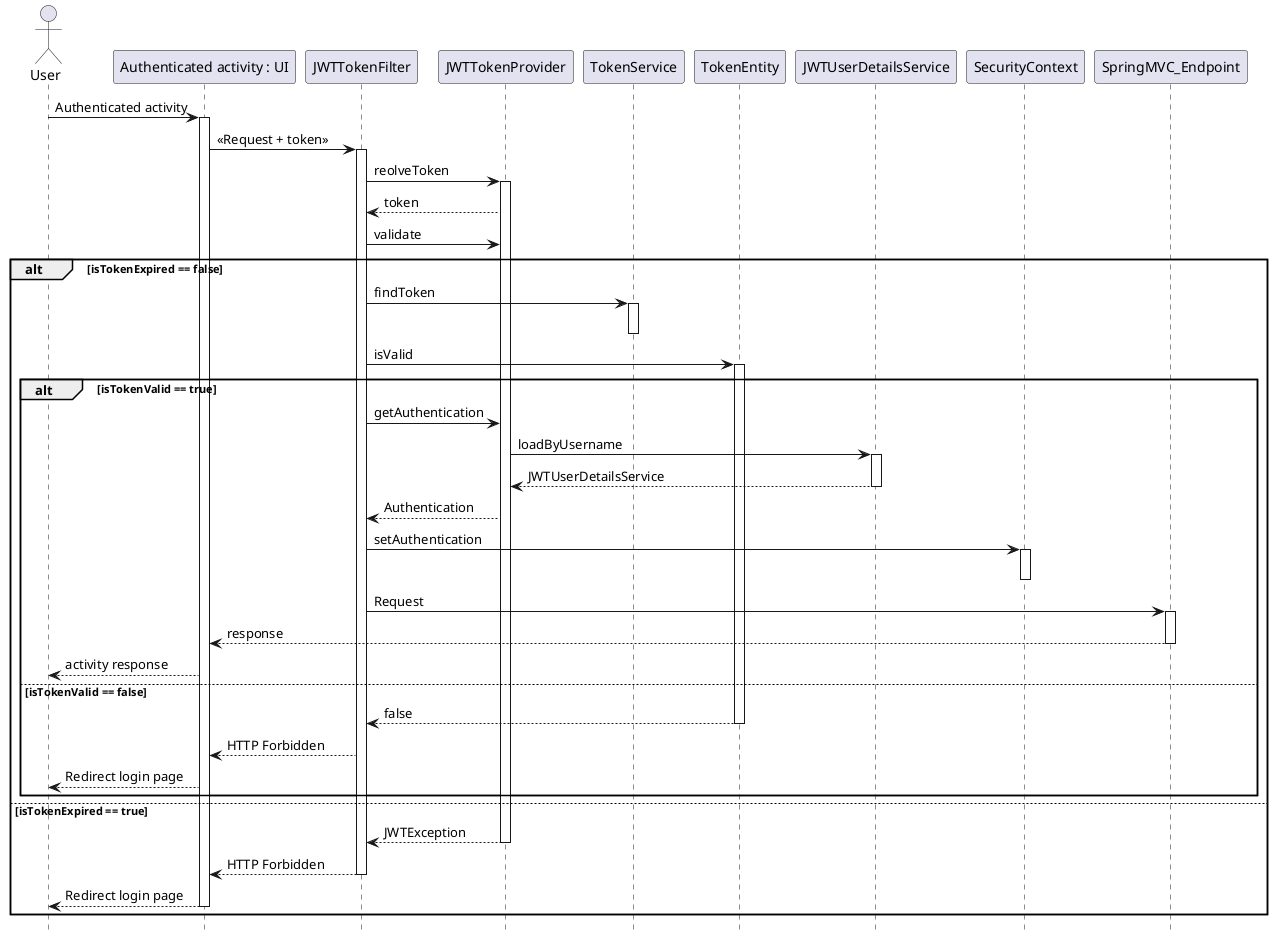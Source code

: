 @startuml Create Bot

hide footbox

actor User
User -> "Authenticated activity : UI" as UI: Authenticated activity
activate UI

UI -> JWTTokenFilter: <<Request + token>>
activate JWTTokenFilter

JWTTokenFilter -> JWTTokenProvider: reolveToken
activate JWTTokenProvider

JWTTokenProvider -->JWTTokenFilter:token

JWTTokenFilter->JWTTokenProvider:validate

alt isTokenExpired == false

JWTTokenFilter->TokenService: findToken
activate TokenService
deactivate TokenService

JWTTokenFilter ->TokenEntity: isValid
activate TokenEntity

alt isTokenValid == true
JWTTokenFilter->JWTTokenProvider:getAuthentication
JWTTokenProvider->JWTUserDetailsService:loadByUsername
activate JWTUserDetailsService

JWTUserDetailsService-->JWTTokenProvider:JWTUserDetailsService
deactivate JWTUserDetailsService

JWTTokenProvider-->JWTTokenFilter:Authentication
JWTTokenFilter->SecurityContext:setAuthentication
activate SecurityContext
deactivate SecurityContext
JWTTokenFilter->SpringMVC_Endpoint: Request

activate SpringMVC_Endpoint

SpringMVC_Endpoint-->UI:response
deactivate SpringMVC_Endpoint

UI-->User: activity response

else isTokenValid == false

TokenEntity-->JWTTokenFilter:false
deactivate TokenEntity

JWTTokenFilter-->UI:HTTP Forbidden
UI-->User:Redirect login page
end


else isTokenExpired == true
JWTTokenProvider-->JWTTokenFilter: JWTException
deactivate JWTTokenProvider

JWTTokenFilter-->UI:HTTP Forbidden
deactivate JWTTokenFilter

UI-->User:Redirect login page
deactivate UI

end

@enduml
